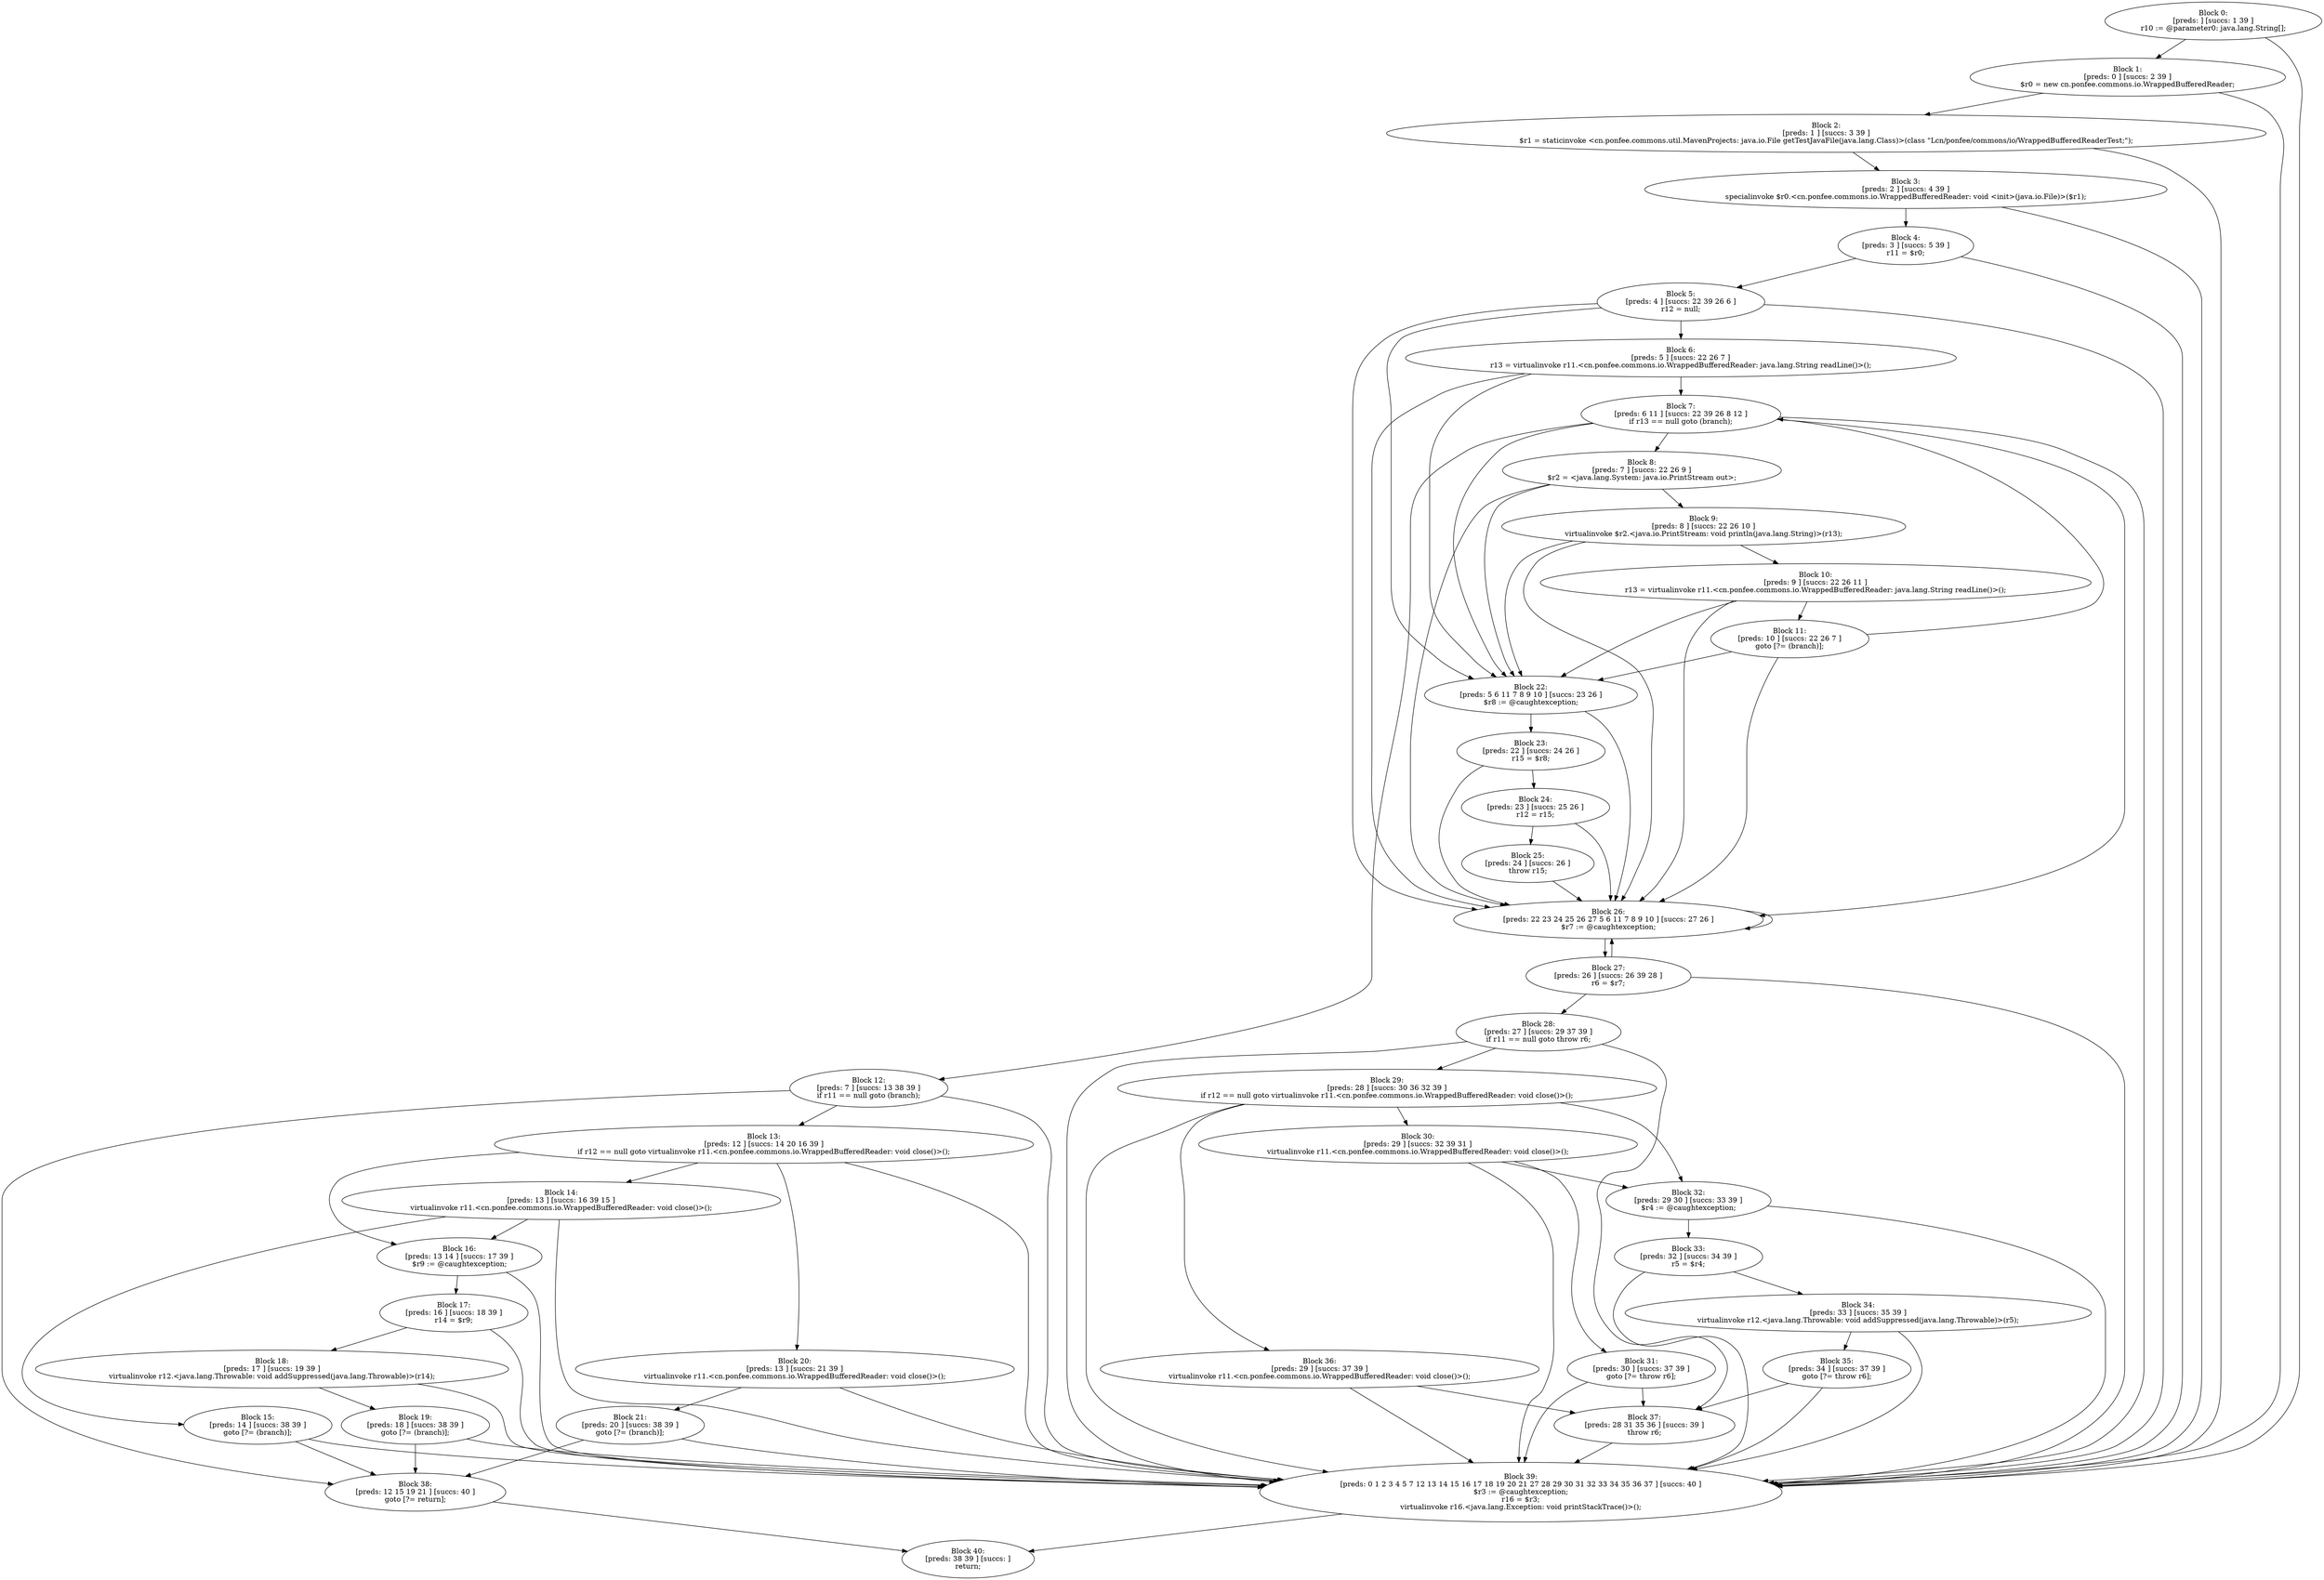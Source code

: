 digraph "unitGraph" {
    "Block 0:
[preds: ] [succs: 1 39 ]
r10 := @parameter0: java.lang.String[];
"
    "Block 1:
[preds: 0 ] [succs: 2 39 ]
$r0 = new cn.ponfee.commons.io.WrappedBufferedReader;
"
    "Block 2:
[preds: 1 ] [succs: 3 39 ]
$r1 = staticinvoke <cn.ponfee.commons.util.MavenProjects: java.io.File getTestJavaFile(java.lang.Class)>(class \"Lcn/ponfee/commons/io/WrappedBufferedReaderTest;\");
"
    "Block 3:
[preds: 2 ] [succs: 4 39 ]
specialinvoke $r0.<cn.ponfee.commons.io.WrappedBufferedReader: void <init>(java.io.File)>($r1);
"
    "Block 4:
[preds: 3 ] [succs: 5 39 ]
r11 = $r0;
"
    "Block 5:
[preds: 4 ] [succs: 22 39 26 6 ]
r12 = null;
"
    "Block 6:
[preds: 5 ] [succs: 22 26 7 ]
r13 = virtualinvoke r11.<cn.ponfee.commons.io.WrappedBufferedReader: java.lang.String readLine()>();
"
    "Block 7:
[preds: 6 11 ] [succs: 22 39 26 8 12 ]
if r13 == null goto (branch);
"
    "Block 8:
[preds: 7 ] [succs: 22 26 9 ]
$r2 = <java.lang.System: java.io.PrintStream out>;
"
    "Block 9:
[preds: 8 ] [succs: 22 26 10 ]
virtualinvoke $r2.<java.io.PrintStream: void println(java.lang.String)>(r13);
"
    "Block 10:
[preds: 9 ] [succs: 22 26 11 ]
r13 = virtualinvoke r11.<cn.ponfee.commons.io.WrappedBufferedReader: java.lang.String readLine()>();
"
    "Block 11:
[preds: 10 ] [succs: 22 26 7 ]
goto [?= (branch)];
"
    "Block 12:
[preds: 7 ] [succs: 13 38 39 ]
if r11 == null goto (branch);
"
    "Block 13:
[preds: 12 ] [succs: 14 20 16 39 ]
if r12 == null goto virtualinvoke r11.<cn.ponfee.commons.io.WrappedBufferedReader: void close()>();
"
    "Block 14:
[preds: 13 ] [succs: 16 39 15 ]
virtualinvoke r11.<cn.ponfee.commons.io.WrappedBufferedReader: void close()>();
"
    "Block 15:
[preds: 14 ] [succs: 38 39 ]
goto [?= (branch)];
"
    "Block 16:
[preds: 13 14 ] [succs: 17 39 ]
$r9 := @caughtexception;
"
    "Block 17:
[preds: 16 ] [succs: 18 39 ]
r14 = $r9;
"
    "Block 18:
[preds: 17 ] [succs: 19 39 ]
virtualinvoke r12.<java.lang.Throwable: void addSuppressed(java.lang.Throwable)>(r14);
"
    "Block 19:
[preds: 18 ] [succs: 38 39 ]
goto [?= (branch)];
"
    "Block 20:
[preds: 13 ] [succs: 21 39 ]
virtualinvoke r11.<cn.ponfee.commons.io.WrappedBufferedReader: void close()>();
"
    "Block 21:
[preds: 20 ] [succs: 38 39 ]
goto [?= (branch)];
"
    "Block 22:
[preds: 5 6 11 7 8 9 10 ] [succs: 23 26 ]
$r8 := @caughtexception;
"
    "Block 23:
[preds: 22 ] [succs: 24 26 ]
r15 = $r8;
"
    "Block 24:
[preds: 23 ] [succs: 25 26 ]
r12 = r15;
"
    "Block 25:
[preds: 24 ] [succs: 26 ]
throw r15;
"
    "Block 26:
[preds: 22 23 24 25 26 27 5 6 11 7 8 9 10 ] [succs: 27 26 ]
$r7 := @caughtexception;
"
    "Block 27:
[preds: 26 ] [succs: 26 39 28 ]
r6 = $r7;
"
    "Block 28:
[preds: 27 ] [succs: 29 37 39 ]
if r11 == null goto throw r6;
"
    "Block 29:
[preds: 28 ] [succs: 30 36 32 39 ]
if r12 == null goto virtualinvoke r11.<cn.ponfee.commons.io.WrappedBufferedReader: void close()>();
"
    "Block 30:
[preds: 29 ] [succs: 32 39 31 ]
virtualinvoke r11.<cn.ponfee.commons.io.WrappedBufferedReader: void close()>();
"
    "Block 31:
[preds: 30 ] [succs: 37 39 ]
goto [?= throw r6];
"
    "Block 32:
[preds: 29 30 ] [succs: 33 39 ]
$r4 := @caughtexception;
"
    "Block 33:
[preds: 32 ] [succs: 34 39 ]
r5 = $r4;
"
    "Block 34:
[preds: 33 ] [succs: 35 39 ]
virtualinvoke r12.<java.lang.Throwable: void addSuppressed(java.lang.Throwable)>(r5);
"
    "Block 35:
[preds: 34 ] [succs: 37 39 ]
goto [?= throw r6];
"
    "Block 36:
[preds: 29 ] [succs: 37 39 ]
virtualinvoke r11.<cn.ponfee.commons.io.WrappedBufferedReader: void close()>();
"
    "Block 37:
[preds: 28 31 35 36 ] [succs: 39 ]
throw r6;
"
    "Block 38:
[preds: 12 15 19 21 ] [succs: 40 ]
goto [?= return];
"
    "Block 39:
[preds: 0 1 2 3 4 5 7 12 13 14 15 16 17 18 19 20 21 27 28 29 30 31 32 33 34 35 36 37 ] [succs: 40 ]
$r3 := @caughtexception;
r16 = $r3;
virtualinvoke r16.<java.lang.Exception: void printStackTrace()>();
"
    "Block 40:
[preds: 38 39 ] [succs: ]
return;
"
    "Block 0:
[preds: ] [succs: 1 39 ]
r10 := @parameter0: java.lang.String[];
"->"Block 1:
[preds: 0 ] [succs: 2 39 ]
$r0 = new cn.ponfee.commons.io.WrappedBufferedReader;
";
    "Block 0:
[preds: ] [succs: 1 39 ]
r10 := @parameter0: java.lang.String[];
"->"Block 39:
[preds: 0 1 2 3 4 5 7 12 13 14 15 16 17 18 19 20 21 27 28 29 30 31 32 33 34 35 36 37 ] [succs: 40 ]
$r3 := @caughtexception;
r16 = $r3;
virtualinvoke r16.<java.lang.Exception: void printStackTrace()>();
";
    "Block 1:
[preds: 0 ] [succs: 2 39 ]
$r0 = new cn.ponfee.commons.io.WrappedBufferedReader;
"->"Block 2:
[preds: 1 ] [succs: 3 39 ]
$r1 = staticinvoke <cn.ponfee.commons.util.MavenProjects: java.io.File getTestJavaFile(java.lang.Class)>(class \"Lcn/ponfee/commons/io/WrappedBufferedReaderTest;\");
";
    "Block 1:
[preds: 0 ] [succs: 2 39 ]
$r0 = new cn.ponfee.commons.io.WrappedBufferedReader;
"->"Block 39:
[preds: 0 1 2 3 4 5 7 12 13 14 15 16 17 18 19 20 21 27 28 29 30 31 32 33 34 35 36 37 ] [succs: 40 ]
$r3 := @caughtexception;
r16 = $r3;
virtualinvoke r16.<java.lang.Exception: void printStackTrace()>();
";
    "Block 2:
[preds: 1 ] [succs: 3 39 ]
$r1 = staticinvoke <cn.ponfee.commons.util.MavenProjects: java.io.File getTestJavaFile(java.lang.Class)>(class \"Lcn/ponfee/commons/io/WrappedBufferedReaderTest;\");
"->"Block 3:
[preds: 2 ] [succs: 4 39 ]
specialinvoke $r0.<cn.ponfee.commons.io.WrappedBufferedReader: void <init>(java.io.File)>($r1);
";
    "Block 2:
[preds: 1 ] [succs: 3 39 ]
$r1 = staticinvoke <cn.ponfee.commons.util.MavenProjects: java.io.File getTestJavaFile(java.lang.Class)>(class \"Lcn/ponfee/commons/io/WrappedBufferedReaderTest;\");
"->"Block 39:
[preds: 0 1 2 3 4 5 7 12 13 14 15 16 17 18 19 20 21 27 28 29 30 31 32 33 34 35 36 37 ] [succs: 40 ]
$r3 := @caughtexception;
r16 = $r3;
virtualinvoke r16.<java.lang.Exception: void printStackTrace()>();
";
    "Block 3:
[preds: 2 ] [succs: 4 39 ]
specialinvoke $r0.<cn.ponfee.commons.io.WrappedBufferedReader: void <init>(java.io.File)>($r1);
"->"Block 4:
[preds: 3 ] [succs: 5 39 ]
r11 = $r0;
";
    "Block 3:
[preds: 2 ] [succs: 4 39 ]
specialinvoke $r0.<cn.ponfee.commons.io.WrappedBufferedReader: void <init>(java.io.File)>($r1);
"->"Block 39:
[preds: 0 1 2 3 4 5 7 12 13 14 15 16 17 18 19 20 21 27 28 29 30 31 32 33 34 35 36 37 ] [succs: 40 ]
$r3 := @caughtexception;
r16 = $r3;
virtualinvoke r16.<java.lang.Exception: void printStackTrace()>();
";
    "Block 4:
[preds: 3 ] [succs: 5 39 ]
r11 = $r0;
"->"Block 5:
[preds: 4 ] [succs: 22 39 26 6 ]
r12 = null;
";
    "Block 4:
[preds: 3 ] [succs: 5 39 ]
r11 = $r0;
"->"Block 39:
[preds: 0 1 2 3 4 5 7 12 13 14 15 16 17 18 19 20 21 27 28 29 30 31 32 33 34 35 36 37 ] [succs: 40 ]
$r3 := @caughtexception;
r16 = $r3;
virtualinvoke r16.<java.lang.Exception: void printStackTrace()>();
";
    "Block 5:
[preds: 4 ] [succs: 22 39 26 6 ]
r12 = null;
"->"Block 22:
[preds: 5 6 11 7 8 9 10 ] [succs: 23 26 ]
$r8 := @caughtexception;
";
    "Block 5:
[preds: 4 ] [succs: 22 39 26 6 ]
r12 = null;
"->"Block 39:
[preds: 0 1 2 3 4 5 7 12 13 14 15 16 17 18 19 20 21 27 28 29 30 31 32 33 34 35 36 37 ] [succs: 40 ]
$r3 := @caughtexception;
r16 = $r3;
virtualinvoke r16.<java.lang.Exception: void printStackTrace()>();
";
    "Block 5:
[preds: 4 ] [succs: 22 39 26 6 ]
r12 = null;
"->"Block 26:
[preds: 22 23 24 25 26 27 5 6 11 7 8 9 10 ] [succs: 27 26 ]
$r7 := @caughtexception;
";
    "Block 5:
[preds: 4 ] [succs: 22 39 26 6 ]
r12 = null;
"->"Block 6:
[preds: 5 ] [succs: 22 26 7 ]
r13 = virtualinvoke r11.<cn.ponfee.commons.io.WrappedBufferedReader: java.lang.String readLine()>();
";
    "Block 6:
[preds: 5 ] [succs: 22 26 7 ]
r13 = virtualinvoke r11.<cn.ponfee.commons.io.WrappedBufferedReader: java.lang.String readLine()>();
"->"Block 22:
[preds: 5 6 11 7 8 9 10 ] [succs: 23 26 ]
$r8 := @caughtexception;
";
    "Block 6:
[preds: 5 ] [succs: 22 26 7 ]
r13 = virtualinvoke r11.<cn.ponfee.commons.io.WrappedBufferedReader: java.lang.String readLine()>();
"->"Block 26:
[preds: 22 23 24 25 26 27 5 6 11 7 8 9 10 ] [succs: 27 26 ]
$r7 := @caughtexception;
";
    "Block 6:
[preds: 5 ] [succs: 22 26 7 ]
r13 = virtualinvoke r11.<cn.ponfee.commons.io.WrappedBufferedReader: java.lang.String readLine()>();
"->"Block 7:
[preds: 6 11 ] [succs: 22 39 26 8 12 ]
if r13 == null goto (branch);
";
    "Block 7:
[preds: 6 11 ] [succs: 22 39 26 8 12 ]
if r13 == null goto (branch);
"->"Block 22:
[preds: 5 6 11 7 8 9 10 ] [succs: 23 26 ]
$r8 := @caughtexception;
";
    "Block 7:
[preds: 6 11 ] [succs: 22 39 26 8 12 ]
if r13 == null goto (branch);
"->"Block 39:
[preds: 0 1 2 3 4 5 7 12 13 14 15 16 17 18 19 20 21 27 28 29 30 31 32 33 34 35 36 37 ] [succs: 40 ]
$r3 := @caughtexception;
r16 = $r3;
virtualinvoke r16.<java.lang.Exception: void printStackTrace()>();
";
    "Block 7:
[preds: 6 11 ] [succs: 22 39 26 8 12 ]
if r13 == null goto (branch);
"->"Block 26:
[preds: 22 23 24 25 26 27 5 6 11 7 8 9 10 ] [succs: 27 26 ]
$r7 := @caughtexception;
";
    "Block 7:
[preds: 6 11 ] [succs: 22 39 26 8 12 ]
if r13 == null goto (branch);
"->"Block 8:
[preds: 7 ] [succs: 22 26 9 ]
$r2 = <java.lang.System: java.io.PrintStream out>;
";
    "Block 7:
[preds: 6 11 ] [succs: 22 39 26 8 12 ]
if r13 == null goto (branch);
"->"Block 12:
[preds: 7 ] [succs: 13 38 39 ]
if r11 == null goto (branch);
";
    "Block 8:
[preds: 7 ] [succs: 22 26 9 ]
$r2 = <java.lang.System: java.io.PrintStream out>;
"->"Block 22:
[preds: 5 6 11 7 8 9 10 ] [succs: 23 26 ]
$r8 := @caughtexception;
";
    "Block 8:
[preds: 7 ] [succs: 22 26 9 ]
$r2 = <java.lang.System: java.io.PrintStream out>;
"->"Block 26:
[preds: 22 23 24 25 26 27 5 6 11 7 8 9 10 ] [succs: 27 26 ]
$r7 := @caughtexception;
";
    "Block 8:
[preds: 7 ] [succs: 22 26 9 ]
$r2 = <java.lang.System: java.io.PrintStream out>;
"->"Block 9:
[preds: 8 ] [succs: 22 26 10 ]
virtualinvoke $r2.<java.io.PrintStream: void println(java.lang.String)>(r13);
";
    "Block 9:
[preds: 8 ] [succs: 22 26 10 ]
virtualinvoke $r2.<java.io.PrintStream: void println(java.lang.String)>(r13);
"->"Block 22:
[preds: 5 6 11 7 8 9 10 ] [succs: 23 26 ]
$r8 := @caughtexception;
";
    "Block 9:
[preds: 8 ] [succs: 22 26 10 ]
virtualinvoke $r2.<java.io.PrintStream: void println(java.lang.String)>(r13);
"->"Block 26:
[preds: 22 23 24 25 26 27 5 6 11 7 8 9 10 ] [succs: 27 26 ]
$r7 := @caughtexception;
";
    "Block 9:
[preds: 8 ] [succs: 22 26 10 ]
virtualinvoke $r2.<java.io.PrintStream: void println(java.lang.String)>(r13);
"->"Block 10:
[preds: 9 ] [succs: 22 26 11 ]
r13 = virtualinvoke r11.<cn.ponfee.commons.io.WrappedBufferedReader: java.lang.String readLine()>();
";
    "Block 10:
[preds: 9 ] [succs: 22 26 11 ]
r13 = virtualinvoke r11.<cn.ponfee.commons.io.WrappedBufferedReader: java.lang.String readLine()>();
"->"Block 22:
[preds: 5 6 11 7 8 9 10 ] [succs: 23 26 ]
$r8 := @caughtexception;
";
    "Block 10:
[preds: 9 ] [succs: 22 26 11 ]
r13 = virtualinvoke r11.<cn.ponfee.commons.io.WrappedBufferedReader: java.lang.String readLine()>();
"->"Block 26:
[preds: 22 23 24 25 26 27 5 6 11 7 8 9 10 ] [succs: 27 26 ]
$r7 := @caughtexception;
";
    "Block 10:
[preds: 9 ] [succs: 22 26 11 ]
r13 = virtualinvoke r11.<cn.ponfee.commons.io.WrappedBufferedReader: java.lang.String readLine()>();
"->"Block 11:
[preds: 10 ] [succs: 22 26 7 ]
goto [?= (branch)];
";
    "Block 11:
[preds: 10 ] [succs: 22 26 7 ]
goto [?= (branch)];
"->"Block 22:
[preds: 5 6 11 7 8 9 10 ] [succs: 23 26 ]
$r8 := @caughtexception;
";
    "Block 11:
[preds: 10 ] [succs: 22 26 7 ]
goto [?= (branch)];
"->"Block 26:
[preds: 22 23 24 25 26 27 5 6 11 7 8 9 10 ] [succs: 27 26 ]
$r7 := @caughtexception;
";
    "Block 11:
[preds: 10 ] [succs: 22 26 7 ]
goto [?= (branch)];
"->"Block 7:
[preds: 6 11 ] [succs: 22 39 26 8 12 ]
if r13 == null goto (branch);
";
    "Block 12:
[preds: 7 ] [succs: 13 38 39 ]
if r11 == null goto (branch);
"->"Block 13:
[preds: 12 ] [succs: 14 20 16 39 ]
if r12 == null goto virtualinvoke r11.<cn.ponfee.commons.io.WrappedBufferedReader: void close()>();
";
    "Block 12:
[preds: 7 ] [succs: 13 38 39 ]
if r11 == null goto (branch);
"->"Block 38:
[preds: 12 15 19 21 ] [succs: 40 ]
goto [?= return];
";
    "Block 12:
[preds: 7 ] [succs: 13 38 39 ]
if r11 == null goto (branch);
"->"Block 39:
[preds: 0 1 2 3 4 5 7 12 13 14 15 16 17 18 19 20 21 27 28 29 30 31 32 33 34 35 36 37 ] [succs: 40 ]
$r3 := @caughtexception;
r16 = $r3;
virtualinvoke r16.<java.lang.Exception: void printStackTrace()>();
";
    "Block 13:
[preds: 12 ] [succs: 14 20 16 39 ]
if r12 == null goto virtualinvoke r11.<cn.ponfee.commons.io.WrappedBufferedReader: void close()>();
"->"Block 14:
[preds: 13 ] [succs: 16 39 15 ]
virtualinvoke r11.<cn.ponfee.commons.io.WrappedBufferedReader: void close()>();
";
    "Block 13:
[preds: 12 ] [succs: 14 20 16 39 ]
if r12 == null goto virtualinvoke r11.<cn.ponfee.commons.io.WrappedBufferedReader: void close()>();
"->"Block 20:
[preds: 13 ] [succs: 21 39 ]
virtualinvoke r11.<cn.ponfee.commons.io.WrappedBufferedReader: void close()>();
";
    "Block 13:
[preds: 12 ] [succs: 14 20 16 39 ]
if r12 == null goto virtualinvoke r11.<cn.ponfee.commons.io.WrappedBufferedReader: void close()>();
"->"Block 16:
[preds: 13 14 ] [succs: 17 39 ]
$r9 := @caughtexception;
";
    "Block 13:
[preds: 12 ] [succs: 14 20 16 39 ]
if r12 == null goto virtualinvoke r11.<cn.ponfee.commons.io.WrappedBufferedReader: void close()>();
"->"Block 39:
[preds: 0 1 2 3 4 5 7 12 13 14 15 16 17 18 19 20 21 27 28 29 30 31 32 33 34 35 36 37 ] [succs: 40 ]
$r3 := @caughtexception;
r16 = $r3;
virtualinvoke r16.<java.lang.Exception: void printStackTrace()>();
";
    "Block 14:
[preds: 13 ] [succs: 16 39 15 ]
virtualinvoke r11.<cn.ponfee.commons.io.WrappedBufferedReader: void close()>();
"->"Block 16:
[preds: 13 14 ] [succs: 17 39 ]
$r9 := @caughtexception;
";
    "Block 14:
[preds: 13 ] [succs: 16 39 15 ]
virtualinvoke r11.<cn.ponfee.commons.io.WrappedBufferedReader: void close()>();
"->"Block 39:
[preds: 0 1 2 3 4 5 7 12 13 14 15 16 17 18 19 20 21 27 28 29 30 31 32 33 34 35 36 37 ] [succs: 40 ]
$r3 := @caughtexception;
r16 = $r3;
virtualinvoke r16.<java.lang.Exception: void printStackTrace()>();
";
    "Block 14:
[preds: 13 ] [succs: 16 39 15 ]
virtualinvoke r11.<cn.ponfee.commons.io.WrappedBufferedReader: void close()>();
"->"Block 15:
[preds: 14 ] [succs: 38 39 ]
goto [?= (branch)];
";
    "Block 15:
[preds: 14 ] [succs: 38 39 ]
goto [?= (branch)];
"->"Block 38:
[preds: 12 15 19 21 ] [succs: 40 ]
goto [?= return];
";
    "Block 15:
[preds: 14 ] [succs: 38 39 ]
goto [?= (branch)];
"->"Block 39:
[preds: 0 1 2 3 4 5 7 12 13 14 15 16 17 18 19 20 21 27 28 29 30 31 32 33 34 35 36 37 ] [succs: 40 ]
$r3 := @caughtexception;
r16 = $r3;
virtualinvoke r16.<java.lang.Exception: void printStackTrace()>();
";
    "Block 16:
[preds: 13 14 ] [succs: 17 39 ]
$r9 := @caughtexception;
"->"Block 17:
[preds: 16 ] [succs: 18 39 ]
r14 = $r9;
";
    "Block 16:
[preds: 13 14 ] [succs: 17 39 ]
$r9 := @caughtexception;
"->"Block 39:
[preds: 0 1 2 3 4 5 7 12 13 14 15 16 17 18 19 20 21 27 28 29 30 31 32 33 34 35 36 37 ] [succs: 40 ]
$r3 := @caughtexception;
r16 = $r3;
virtualinvoke r16.<java.lang.Exception: void printStackTrace()>();
";
    "Block 17:
[preds: 16 ] [succs: 18 39 ]
r14 = $r9;
"->"Block 18:
[preds: 17 ] [succs: 19 39 ]
virtualinvoke r12.<java.lang.Throwable: void addSuppressed(java.lang.Throwable)>(r14);
";
    "Block 17:
[preds: 16 ] [succs: 18 39 ]
r14 = $r9;
"->"Block 39:
[preds: 0 1 2 3 4 5 7 12 13 14 15 16 17 18 19 20 21 27 28 29 30 31 32 33 34 35 36 37 ] [succs: 40 ]
$r3 := @caughtexception;
r16 = $r3;
virtualinvoke r16.<java.lang.Exception: void printStackTrace()>();
";
    "Block 18:
[preds: 17 ] [succs: 19 39 ]
virtualinvoke r12.<java.lang.Throwable: void addSuppressed(java.lang.Throwable)>(r14);
"->"Block 19:
[preds: 18 ] [succs: 38 39 ]
goto [?= (branch)];
";
    "Block 18:
[preds: 17 ] [succs: 19 39 ]
virtualinvoke r12.<java.lang.Throwable: void addSuppressed(java.lang.Throwable)>(r14);
"->"Block 39:
[preds: 0 1 2 3 4 5 7 12 13 14 15 16 17 18 19 20 21 27 28 29 30 31 32 33 34 35 36 37 ] [succs: 40 ]
$r3 := @caughtexception;
r16 = $r3;
virtualinvoke r16.<java.lang.Exception: void printStackTrace()>();
";
    "Block 19:
[preds: 18 ] [succs: 38 39 ]
goto [?= (branch)];
"->"Block 38:
[preds: 12 15 19 21 ] [succs: 40 ]
goto [?= return];
";
    "Block 19:
[preds: 18 ] [succs: 38 39 ]
goto [?= (branch)];
"->"Block 39:
[preds: 0 1 2 3 4 5 7 12 13 14 15 16 17 18 19 20 21 27 28 29 30 31 32 33 34 35 36 37 ] [succs: 40 ]
$r3 := @caughtexception;
r16 = $r3;
virtualinvoke r16.<java.lang.Exception: void printStackTrace()>();
";
    "Block 20:
[preds: 13 ] [succs: 21 39 ]
virtualinvoke r11.<cn.ponfee.commons.io.WrappedBufferedReader: void close()>();
"->"Block 21:
[preds: 20 ] [succs: 38 39 ]
goto [?= (branch)];
";
    "Block 20:
[preds: 13 ] [succs: 21 39 ]
virtualinvoke r11.<cn.ponfee.commons.io.WrappedBufferedReader: void close()>();
"->"Block 39:
[preds: 0 1 2 3 4 5 7 12 13 14 15 16 17 18 19 20 21 27 28 29 30 31 32 33 34 35 36 37 ] [succs: 40 ]
$r3 := @caughtexception;
r16 = $r3;
virtualinvoke r16.<java.lang.Exception: void printStackTrace()>();
";
    "Block 21:
[preds: 20 ] [succs: 38 39 ]
goto [?= (branch)];
"->"Block 38:
[preds: 12 15 19 21 ] [succs: 40 ]
goto [?= return];
";
    "Block 21:
[preds: 20 ] [succs: 38 39 ]
goto [?= (branch)];
"->"Block 39:
[preds: 0 1 2 3 4 5 7 12 13 14 15 16 17 18 19 20 21 27 28 29 30 31 32 33 34 35 36 37 ] [succs: 40 ]
$r3 := @caughtexception;
r16 = $r3;
virtualinvoke r16.<java.lang.Exception: void printStackTrace()>();
";
    "Block 22:
[preds: 5 6 11 7 8 9 10 ] [succs: 23 26 ]
$r8 := @caughtexception;
"->"Block 23:
[preds: 22 ] [succs: 24 26 ]
r15 = $r8;
";
    "Block 22:
[preds: 5 6 11 7 8 9 10 ] [succs: 23 26 ]
$r8 := @caughtexception;
"->"Block 26:
[preds: 22 23 24 25 26 27 5 6 11 7 8 9 10 ] [succs: 27 26 ]
$r7 := @caughtexception;
";
    "Block 23:
[preds: 22 ] [succs: 24 26 ]
r15 = $r8;
"->"Block 24:
[preds: 23 ] [succs: 25 26 ]
r12 = r15;
";
    "Block 23:
[preds: 22 ] [succs: 24 26 ]
r15 = $r8;
"->"Block 26:
[preds: 22 23 24 25 26 27 5 6 11 7 8 9 10 ] [succs: 27 26 ]
$r7 := @caughtexception;
";
    "Block 24:
[preds: 23 ] [succs: 25 26 ]
r12 = r15;
"->"Block 25:
[preds: 24 ] [succs: 26 ]
throw r15;
";
    "Block 24:
[preds: 23 ] [succs: 25 26 ]
r12 = r15;
"->"Block 26:
[preds: 22 23 24 25 26 27 5 6 11 7 8 9 10 ] [succs: 27 26 ]
$r7 := @caughtexception;
";
    "Block 25:
[preds: 24 ] [succs: 26 ]
throw r15;
"->"Block 26:
[preds: 22 23 24 25 26 27 5 6 11 7 8 9 10 ] [succs: 27 26 ]
$r7 := @caughtexception;
";
    "Block 26:
[preds: 22 23 24 25 26 27 5 6 11 7 8 9 10 ] [succs: 27 26 ]
$r7 := @caughtexception;
"->"Block 27:
[preds: 26 ] [succs: 26 39 28 ]
r6 = $r7;
";
    "Block 26:
[preds: 22 23 24 25 26 27 5 6 11 7 8 9 10 ] [succs: 27 26 ]
$r7 := @caughtexception;
"->"Block 26:
[preds: 22 23 24 25 26 27 5 6 11 7 8 9 10 ] [succs: 27 26 ]
$r7 := @caughtexception;
";
    "Block 27:
[preds: 26 ] [succs: 26 39 28 ]
r6 = $r7;
"->"Block 26:
[preds: 22 23 24 25 26 27 5 6 11 7 8 9 10 ] [succs: 27 26 ]
$r7 := @caughtexception;
";
    "Block 27:
[preds: 26 ] [succs: 26 39 28 ]
r6 = $r7;
"->"Block 39:
[preds: 0 1 2 3 4 5 7 12 13 14 15 16 17 18 19 20 21 27 28 29 30 31 32 33 34 35 36 37 ] [succs: 40 ]
$r3 := @caughtexception;
r16 = $r3;
virtualinvoke r16.<java.lang.Exception: void printStackTrace()>();
";
    "Block 27:
[preds: 26 ] [succs: 26 39 28 ]
r6 = $r7;
"->"Block 28:
[preds: 27 ] [succs: 29 37 39 ]
if r11 == null goto throw r6;
";
    "Block 28:
[preds: 27 ] [succs: 29 37 39 ]
if r11 == null goto throw r6;
"->"Block 29:
[preds: 28 ] [succs: 30 36 32 39 ]
if r12 == null goto virtualinvoke r11.<cn.ponfee.commons.io.WrappedBufferedReader: void close()>();
";
    "Block 28:
[preds: 27 ] [succs: 29 37 39 ]
if r11 == null goto throw r6;
"->"Block 37:
[preds: 28 31 35 36 ] [succs: 39 ]
throw r6;
";
    "Block 28:
[preds: 27 ] [succs: 29 37 39 ]
if r11 == null goto throw r6;
"->"Block 39:
[preds: 0 1 2 3 4 5 7 12 13 14 15 16 17 18 19 20 21 27 28 29 30 31 32 33 34 35 36 37 ] [succs: 40 ]
$r3 := @caughtexception;
r16 = $r3;
virtualinvoke r16.<java.lang.Exception: void printStackTrace()>();
";
    "Block 29:
[preds: 28 ] [succs: 30 36 32 39 ]
if r12 == null goto virtualinvoke r11.<cn.ponfee.commons.io.WrappedBufferedReader: void close()>();
"->"Block 30:
[preds: 29 ] [succs: 32 39 31 ]
virtualinvoke r11.<cn.ponfee.commons.io.WrappedBufferedReader: void close()>();
";
    "Block 29:
[preds: 28 ] [succs: 30 36 32 39 ]
if r12 == null goto virtualinvoke r11.<cn.ponfee.commons.io.WrappedBufferedReader: void close()>();
"->"Block 36:
[preds: 29 ] [succs: 37 39 ]
virtualinvoke r11.<cn.ponfee.commons.io.WrappedBufferedReader: void close()>();
";
    "Block 29:
[preds: 28 ] [succs: 30 36 32 39 ]
if r12 == null goto virtualinvoke r11.<cn.ponfee.commons.io.WrappedBufferedReader: void close()>();
"->"Block 32:
[preds: 29 30 ] [succs: 33 39 ]
$r4 := @caughtexception;
";
    "Block 29:
[preds: 28 ] [succs: 30 36 32 39 ]
if r12 == null goto virtualinvoke r11.<cn.ponfee.commons.io.WrappedBufferedReader: void close()>();
"->"Block 39:
[preds: 0 1 2 3 4 5 7 12 13 14 15 16 17 18 19 20 21 27 28 29 30 31 32 33 34 35 36 37 ] [succs: 40 ]
$r3 := @caughtexception;
r16 = $r3;
virtualinvoke r16.<java.lang.Exception: void printStackTrace()>();
";
    "Block 30:
[preds: 29 ] [succs: 32 39 31 ]
virtualinvoke r11.<cn.ponfee.commons.io.WrappedBufferedReader: void close()>();
"->"Block 32:
[preds: 29 30 ] [succs: 33 39 ]
$r4 := @caughtexception;
";
    "Block 30:
[preds: 29 ] [succs: 32 39 31 ]
virtualinvoke r11.<cn.ponfee.commons.io.WrappedBufferedReader: void close()>();
"->"Block 39:
[preds: 0 1 2 3 4 5 7 12 13 14 15 16 17 18 19 20 21 27 28 29 30 31 32 33 34 35 36 37 ] [succs: 40 ]
$r3 := @caughtexception;
r16 = $r3;
virtualinvoke r16.<java.lang.Exception: void printStackTrace()>();
";
    "Block 30:
[preds: 29 ] [succs: 32 39 31 ]
virtualinvoke r11.<cn.ponfee.commons.io.WrappedBufferedReader: void close()>();
"->"Block 31:
[preds: 30 ] [succs: 37 39 ]
goto [?= throw r6];
";
    "Block 31:
[preds: 30 ] [succs: 37 39 ]
goto [?= throw r6];
"->"Block 37:
[preds: 28 31 35 36 ] [succs: 39 ]
throw r6;
";
    "Block 31:
[preds: 30 ] [succs: 37 39 ]
goto [?= throw r6];
"->"Block 39:
[preds: 0 1 2 3 4 5 7 12 13 14 15 16 17 18 19 20 21 27 28 29 30 31 32 33 34 35 36 37 ] [succs: 40 ]
$r3 := @caughtexception;
r16 = $r3;
virtualinvoke r16.<java.lang.Exception: void printStackTrace()>();
";
    "Block 32:
[preds: 29 30 ] [succs: 33 39 ]
$r4 := @caughtexception;
"->"Block 33:
[preds: 32 ] [succs: 34 39 ]
r5 = $r4;
";
    "Block 32:
[preds: 29 30 ] [succs: 33 39 ]
$r4 := @caughtexception;
"->"Block 39:
[preds: 0 1 2 3 4 5 7 12 13 14 15 16 17 18 19 20 21 27 28 29 30 31 32 33 34 35 36 37 ] [succs: 40 ]
$r3 := @caughtexception;
r16 = $r3;
virtualinvoke r16.<java.lang.Exception: void printStackTrace()>();
";
    "Block 33:
[preds: 32 ] [succs: 34 39 ]
r5 = $r4;
"->"Block 34:
[preds: 33 ] [succs: 35 39 ]
virtualinvoke r12.<java.lang.Throwable: void addSuppressed(java.lang.Throwable)>(r5);
";
    "Block 33:
[preds: 32 ] [succs: 34 39 ]
r5 = $r4;
"->"Block 39:
[preds: 0 1 2 3 4 5 7 12 13 14 15 16 17 18 19 20 21 27 28 29 30 31 32 33 34 35 36 37 ] [succs: 40 ]
$r3 := @caughtexception;
r16 = $r3;
virtualinvoke r16.<java.lang.Exception: void printStackTrace()>();
";
    "Block 34:
[preds: 33 ] [succs: 35 39 ]
virtualinvoke r12.<java.lang.Throwable: void addSuppressed(java.lang.Throwable)>(r5);
"->"Block 35:
[preds: 34 ] [succs: 37 39 ]
goto [?= throw r6];
";
    "Block 34:
[preds: 33 ] [succs: 35 39 ]
virtualinvoke r12.<java.lang.Throwable: void addSuppressed(java.lang.Throwable)>(r5);
"->"Block 39:
[preds: 0 1 2 3 4 5 7 12 13 14 15 16 17 18 19 20 21 27 28 29 30 31 32 33 34 35 36 37 ] [succs: 40 ]
$r3 := @caughtexception;
r16 = $r3;
virtualinvoke r16.<java.lang.Exception: void printStackTrace()>();
";
    "Block 35:
[preds: 34 ] [succs: 37 39 ]
goto [?= throw r6];
"->"Block 37:
[preds: 28 31 35 36 ] [succs: 39 ]
throw r6;
";
    "Block 35:
[preds: 34 ] [succs: 37 39 ]
goto [?= throw r6];
"->"Block 39:
[preds: 0 1 2 3 4 5 7 12 13 14 15 16 17 18 19 20 21 27 28 29 30 31 32 33 34 35 36 37 ] [succs: 40 ]
$r3 := @caughtexception;
r16 = $r3;
virtualinvoke r16.<java.lang.Exception: void printStackTrace()>();
";
    "Block 36:
[preds: 29 ] [succs: 37 39 ]
virtualinvoke r11.<cn.ponfee.commons.io.WrappedBufferedReader: void close()>();
"->"Block 37:
[preds: 28 31 35 36 ] [succs: 39 ]
throw r6;
";
    "Block 36:
[preds: 29 ] [succs: 37 39 ]
virtualinvoke r11.<cn.ponfee.commons.io.WrappedBufferedReader: void close()>();
"->"Block 39:
[preds: 0 1 2 3 4 5 7 12 13 14 15 16 17 18 19 20 21 27 28 29 30 31 32 33 34 35 36 37 ] [succs: 40 ]
$r3 := @caughtexception;
r16 = $r3;
virtualinvoke r16.<java.lang.Exception: void printStackTrace()>();
";
    "Block 37:
[preds: 28 31 35 36 ] [succs: 39 ]
throw r6;
"->"Block 39:
[preds: 0 1 2 3 4 5 7 12 13 14 15 16 17 18 19 20 21 27 28 29 30 31 32 33 34 35 36 37 ] [succs: 40 ]
$r3 := @caughtexception;
r16 = $r3;
virtualinvoke r16.<java.lang.Exception: void printStackTrace()>();
";
    "Block 38:
[preds: 12 15 19 21 ] [succs: 40 ]
goto [?= return];
"->"Block 40:
[preds: 38 39 ] [succs: ]
return;
";
    "Block 39:
[preds: 0 1 2 3 4 5 7 12 13 14 15 16 17 18 19 20 21 27 28 29 30 31 32 33 34 35 36 37 ] [succs: 40 ]
$r3 := @caughtexception;
r16 = $r3;
virtualinvoke r16.<java.lang.Exception: void printStackTrace()>();
"->"Block 40:
[preds: 38 39 ] [succs: ]
return;
";
}
